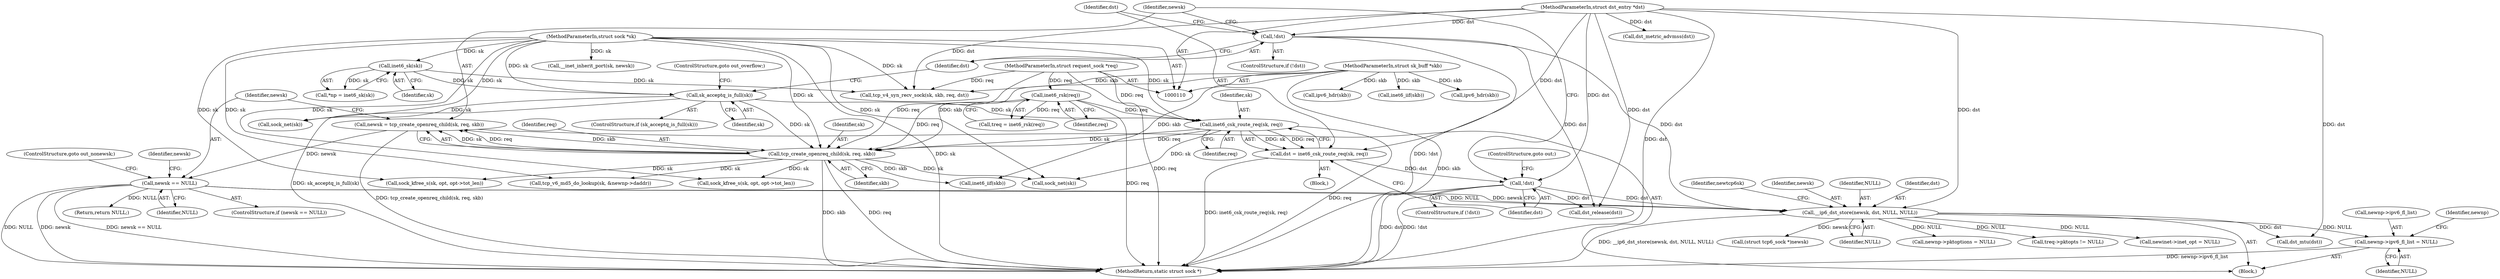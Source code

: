 digraph "0_linux_f6d8bd051c391c1c0458a30b2a7abcd939329259_33@pointer" {
"1000373" [label="(Call,newnp->ipv6_fl_list = NULL)"];
"1000298" [label="(Call,__ip6_dst_store(newsk, dst, NULL, NULL))"];
"1000289" [label="(Call,newsk == NULL)"];
"1000282" [label="(Call,newsk = tcp_create_openreq_child(sk, req, skb))"];
"1000284" [label="(Call,tcp_create_openreq_child(sk, req, skb))"];
"1000266" [label="(Call,sk_acceptq_is_full(sk))"];
"1000121" [label="(Call,inet6_sk(sk))"];
"1000111" [label="(MethodParameterIn,struct sock *sk)"];
"1000275" [label="(Call,inet6_csk_route_req(sk, req))"];
"1000258" [label="(Call,inet6_rsk(req))"];
"1000113" [label="(MethodParameterIn,struct request_sock *req)"];
"1000112" [label="(MethodParameterIn,struct sk_buff *skb)"];
"1000279" [label="(Call,!dst)"];
"1000273" [label="(Call,dst = inet6_csk_route_req(sk, req))"];
"1000114" [label="(MethodParameterIn,struct dst_entry *dst)"];
"1000270" [label="(Call,!dst)"];
"1000285" [label="(Identifier,sk)"];
"1000284" [label="(Call,tcp_create_openreq_child(sk, req, skb))"];
"1000304" [label="(Identifier,newtcp6sk)"];
"1000368" [label="(Call,newinet->inet_opt = NULL)"];
"1000291" [label="(Identifier,NULL)"];
"1000373" [label="(Call,newnp->ipv6_fl_list = NULL)"];
"1000562" [label="(Call,__inet_inherit_port(sk, newsk))"];
"1000113" [label="(MethodParameterIn,struct request_sock *req)"];
"1000267" [label="(Identifier,sk)"];
"1000277" [label="(Identifier,req)"];
"1000238" [label="(Call,inet6_iif(skb))"];
"1000288" [label="(ControlStructure,if (newsk == NULL))"];
"1000282" [label="(Call,newsk = tcp_create_openreq_child(sk, req, skb))"];
"1000273" [label="(Call,dst = inet6_csk_route_req(sk, req))"];
"1000283" [label="(Identifier,newsk)"];
"1000112" [label="(MethodParameterIn,struct sk_buff *skb)"];
"1000276" [label="(Identifier,sk)"];
"1000604" [label="(MethodReturn,static struct sock *)"];
"1000269" [label="(ControlStructure,if (!dst))"];
"1000305" [label="(Call,(struct tcp6_sock *)newsk)"];
"1000270" [label="(Call,!dst)"];
"1000119" [label="(Call,*np = inet6_sk(sk))"];
"1000577" [label="(Call,sock_net(sk))"];
"1000281" [label="(ControlStructure,goto out;)"];
"1000299" [label="(Identifier,newsk)"];
"1000275" [label="(Call,inet6_csk_route_req(sk, req))"];
"1000527" [label="(Call,tcp_v6_md5_do_lookup(sk, &newnp->daddr))"];
"1000374" [label="(Call,newnp->ipv6_fl_list)"];
"1000589" [label="(Call,sock_kfree_s(sk, opt, opt->tot_len))"];
"1000265" [label="(ControlStructure,if (sk_acceptq_is_full(sk)))"];
"1000278" [label="(ControlStructure,if (!dst))"];
"1000289" [label="(Call,newsk == NULL)"];
"1000122" [label="(Identifier,sk)"];
"1000256" [label="(Call,treq = inet6_rsk(req))"];
"1000602" [label="(Return,return NULL;)"];
"1000266" [label="(Call,sk_acceptq_is_full(sk))"];
"1000292" [label="(ControlStructure,goto out_nonewsk;)"];
"1000271" [label="(Identifier,dst)"];
"1000280" [label="(Identifier,dst)"];
"1000302" [label="(Identifier,NULL)"];
"1000437" [label="(Call,inet6_iif(skb))"];
"1000595" [label="(Call,dst_release(dst))"];
"1000111" [label="(MethodParameterIn,struct sock *sk)"];
"1000279" [label="(Call,!dst)"];
"1000115" [label="(Block,)"];
"1000287" [label="(Identifier,skb)"];
"1000139" [label="(Call,tcp_v4_syn_recv_sock(sk, skb, req, dst))"];
"1000301" [label="(Identifier,NULL)"];
"1000274" [label="(Identifier,dst)"];
"1000300" [label="(Identifier,dst)"];
"1000499" [label="(Call,dst_mtu(dst))"];
"1000272" [label="(Block,)"];
"1000505" [label="(Call,dst_metric_advmss(dst))"];
"1000377" [label="(Identifier,NULL)"];
"1000444" [label="(Call,ipv6_hdr(skb))"];
"1000389" [label="(Call,newnp->pktoptions = NULL)"];
"1000381" [label="(Identifier,newnp)"];
"1000268" [label="(ControlStructure,goto out_overflow;)"];
"1000245" [label="(Call,ipv6_hdr(skb))"];
"1000121" [label="(Call,inet6_sk(sk))"];
"1000295" [label="(Identifier,newsk)"];
"1000599" [label="(Call,sock_net(sk))"];
"1000114" [label="(MethodParameterIn,struct dst_entry *dst)"];
"1000463" [label="(Call,sock_kfree_s(sk, opt, opt->tot_len))"];
"1000298" [label="(Call,__ip6_dst_store(newsk, dst, NULL, NULL))"];
"1000259" [label="(Identifier,req)"];
"1000286" [label="(Identifier,req)"];
"1000395" [label="(Call,treq->pktopts != NULL)"];
"1000290" [label="(Identifier,newsk)"];
"1000258" [label="(Call,inet6_rsk(req))"];
"1000373" -> "1000115"  [label="AST: "];
"1000373" -> "1000377"  [label="CFG: "];
"1000374" -> "1000373"  [label="AST: "];
"1000377" -> "1000373"  [label="AST: "];
"1000381" -> "1000373"  [label="CFG: "];
"1000373" -> "1000604"  [label="DDG: newnp->ipv6_fl_list"];
"1000298" -> "1000373"  [label="DDG: NULL"];
"1000298" -> "1000115"  [label="AST: "];
"1000298" -> "1000302"  [label="CFG: "];
"1000299" -> "1000298"  [label="AST: "];
"1000300" -> "1000298"  [label="AST: "];
"1000301" -> "1000298"  [label="AST: "];
"1000302" -> "1000298"  [label="AST: "];
"1000304" -> "1000298"  [label="CFG: "];
"1000298" -> "1000604"  [label="DDG: __ip6_dst_store(newsk, dst, NULL, NULL)"];
"1000289" -> "1000298"  [label="DDG: newsk"];
"1000289" -> "1000298"  [label="DDG: NULL"];
"1000279" -> "1000298"  [label="DDG: dst"];
"1000270" -> "1000298"  [label="DDG: dst"];
"1000114" -> "1000298"  [label="DDG: dst"];
"1000298" -> "1000305"  [label="DDG: newsk"];
"1000298" -> "1000368"  [label="DDG: NULL"];
"1000298" -> "1000389"  [label="DDG: NULL"];
"1000298" -> "1000395"  [label="DDG: NULL"];
"1000298" -> "1000499"  [label="DDG: dst"];
"1000289" -> "1000288"  [label="AST: "];
"1000289" -> "1000291"  [label="CFG: "];
"1000290" -> "1000289"  [label="AST: "];
"1000291" -> "1000289"  [label="AST: "];
"1000292" -> "1000289"  [label="CFG: "];
"1000295" -> "1000289"  [label="CFG: "];
"1000289" -> "1000604"  [label="DDG: NULL"];
"1000289" -> "1000604"  [label="DDG: newsk"];
"1000289" -> "1000604"  [label="DDG: newsk == NULL"];
"1000282" -> "1000289"  [label="DDG: newsk"];
"1000289" -> "1000602"  [label="DDG: NULL"];
"1000282" -> "1000115"  [label="AST: "];
"1000282" -> "1000284"  [label="CFG: "];
"1000283" -> "1000282"  [label="AST: "];
"1000284" -> "1000282"  [label="AST: "];
"1000290" -> "1000282"  [label="CFG: "];
"1000282" -> "1000604"  [label="DDG: tcp_create_openreq_child(sk, req, skb)"];
"1000284" -> "1000282"  [label="DDG: sk"];
"1000284" -> "1000282"  [label="DDG: req"];
"1000284" -> "1000282"  [label="DDG: skb"];
"1000284" -> "1000287"  [label="CFG: "];
"1000285" -> "1000284"  [label="AST: "];
"1000286" -> "1000284"  [label="AST: "];
"1000287" -> "1000284"  [label="AST: "];
"1000284" -> "1000604"  [label="DDG: req"];
"1000284" -> "1000604"  [label="DDG: skb"];
"1000266" -> "1000284"  [label="DDG: sk"];
"1000275" -> "1000284"  [label="DDG: sk"];
"1000275" -> "1000284"  [label="DDG: req"];
"1000111" -> "1000284"  [label="DDG: sk"];
"1000258" -> "1000284"  [label="DDG: req"];
"1000113" -> "1000284"  [label="DDG: req"];
"1000112" -> "1000284"  [label="DDG: skb"];
"1000284" -> "1000437"  [label="DDG: skb"];
"1000284" -> "1000463"  [label="DDG: sk"];
"1000284" -> "1000527"  [label="DDG: sk"];
"1000284" -> "1000589"  [label="DDG: sk"];
"1000284" -> "1000599"  [label="DDG: sk"];
"1000266" -> "1000265"  [label="AST: "];
"1000266" -> "1000267"  [label="CFG: "];
"1000267" -> "1000266"  [label="AST: "];
"1000268" -> "1000266"  [label="CFG: "];
"1000271" -> "1000266"  [label="CFG: "];
"1000266" -> "1000604"  [label="DDG: sk_acceptq_is_full(sk)"];
"1000121" -> "1000266"  [label="DDG: sk"];
"1000111" -> "1000266"  [label="DDG: sk"];
"1000266" -> "1000275"  [label="DDG: sk"];
"1000266" -> "1000577"  [label="DDG: sk"];
"1000121" -> "1000119"  [label="AST: "];
"1000121" -> "1000122"  [label="CFG: "];
"1000122" -> "1000121"  [label="AST: "];
"1000119" -> "1000121"  [label="CFG: "];
"1000121" -> "1000119"  [label="DDG: sk"];
"1000111" -> "1000121"  [label="DDG: sk"];
"1000121" -> "1000139"  [label="DDG: sk"];
"1000111" -> "1000110"  [label="AST: "];
"1000111" -> "1000604"  [label="DDG: sk"];
"1000111" -> "1000139"  [label="DDG: sk"];
"1000111" -> "1000275"  [label="DDG: sk"];
"1000111" -> "1000463"  [label="DDG: sk"];
"1000111" -> "1000527"  [label="DDG: sk"];
"1000111" -> "1000562"  [label="DDG: sk"];
"1000111" -> "1000577"  [label="DDG: sk"];
"1000111" -> "1000589"  [label="DDG: sk"];
"1000111" -> "1000599"  [label="DDG: sk"];
"1000275" -> "1000273"  [label="AST: "];
"1000275" -> "1000277"  [label="CFG: "];
"1000276" -> "1000275"  [label="AST: "];
"1000277" -> "1000275"  [label="AST: "];
"1000273" -> "1000275"  [label="CFG: "];
"1000275" -> "1000604"  [label="DDG: req"];
"1000275" -> "1000273"  [label="DDG: sk"];
"1000275" -> "1000273"  [label="DDG: req"];
"1000258" -> "1000275"  [label="DDG: req"];
"1000113" -> "1000275"  [label="DDG: req"];
"1000275" -> "1000599"  [label="DDG: sk"];
"1000258" -> "1000256"  [label="AST: "];
"1000258" -> "1000259"  [label="CFG: "];
"1000259" -> "1000258"  [label="AST: "];
"1000256" -> "1000258"  [label="CFG: "];
"1000258" -> "1000604"  [label="DDG: req"];
"1000258" -> "1000256"  [label="DDG: req"];
"1000113" -> "1000258"  [label="DDG: req"];
"1000113" -> "1000110"  [label="AST: "];
"1000113" -> "1000604"  [label="DDG: req"];
"1000113" -> "1000139"  [label="DDG: req"];
"1000112" -> "1000110"  [label="AST: "];
"1000112" -> "1000604"  [label="DDG: skb"];
"1000112" -> "1000139"  [label="DDG: skb"];
"1000112" -> "1000238"  [label="DDG: skb"];
"1000112" -> "1000245"  [label="DDG: skb"];
"1000112" -> "1000437"  [label="DDG: skb"];
"1000112" -> "1000444"  [label="DDG: skb"];
"1000279" -> "1000278"  [label="AST: "];
"1000279" -> "1000280"  [label="CFG: "];
"1000280" -> "1000279"  [label="AST: "];
"1000281" -> "1000279"  [label="CFG: "];
"1000283" -> "1000279"  [label="CFG: "];
"1000279" -> "1000604"  [label="DDG: dst"];
"1000279" -> "1000604"  [label="DDG: !dst"];
"1000273" -> "1000279"  [label="DDG: dst"];
"1000114" -> "1000279"  [label="DDG: dst"];
"1000279" -> "1000595"  [label="DDG: dst"];
"1000273" -> "1000272"  [label="AST: "];
"1000274" -> "1000273"  [label="AST: "];
"1000280" -> "1000273"  [label="CFG: "];
"1000273" -> "1000604"  [label="DDG: inet6_csk_route_req(sk, req)"];
"1000114" -> "1000273"  [label="DDG: dst"];
"1000114" -> "1000110"  [label="AST: "];
"1000114" -> "1000604"  [label="DDG: dst"];
"1000114" -> "1000139"  [label="DDG: dst"];
"1000114" -> "1000270"  [label="DDG: dst"];
"1000114" -> "1000499"  [label="DDG: dst"];
"1000114" -> "1000505"  [label="DDG: dst"];
"1000114" -> "1000595"  [label="DDG: dst"];
"1000270" -> "1000269"  [label="AST: "];
"1000270" -> "1000271"  [label="CFG: "];
"1000271" -> "1000270"  [label="AST: "];
"1000274" -> "1000270"  [label="CFG: "];
"1000283" -> "1000270"  [label="CFG: "];
"1000270" -> "1000604"  [label="DDG: !dst"];
"1000270" -> "1000595"  [label="DDG: dst"];
}
